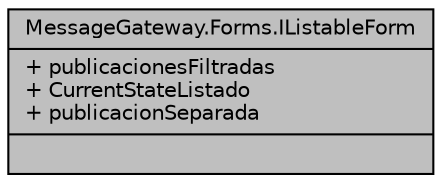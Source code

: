 digraph "MessageGateway.Forms.IListableForm"
{
 // INTERACTIVE_SVG=YES
 // LATEX_PDF_SIZE
  edge [fontname="Helvetica",fontsize="10",labelfontname="Helvetica",labelfontsize="10"];
  node [fontname="Helvetica",fontsize="10",shape=record];
  Node1 [label="{MessageGateway.Forms.IListableForm\n|+ publicacionesFiltradas\l+ CurrentStateListado\l+ publicacionSeparada\l|}",height=0.2,width=0.4,color="black", fillcolor="grey75", style="filled", fontcolor="black",tooltip="Interfaz para las publicaciones filtradas."];
}
